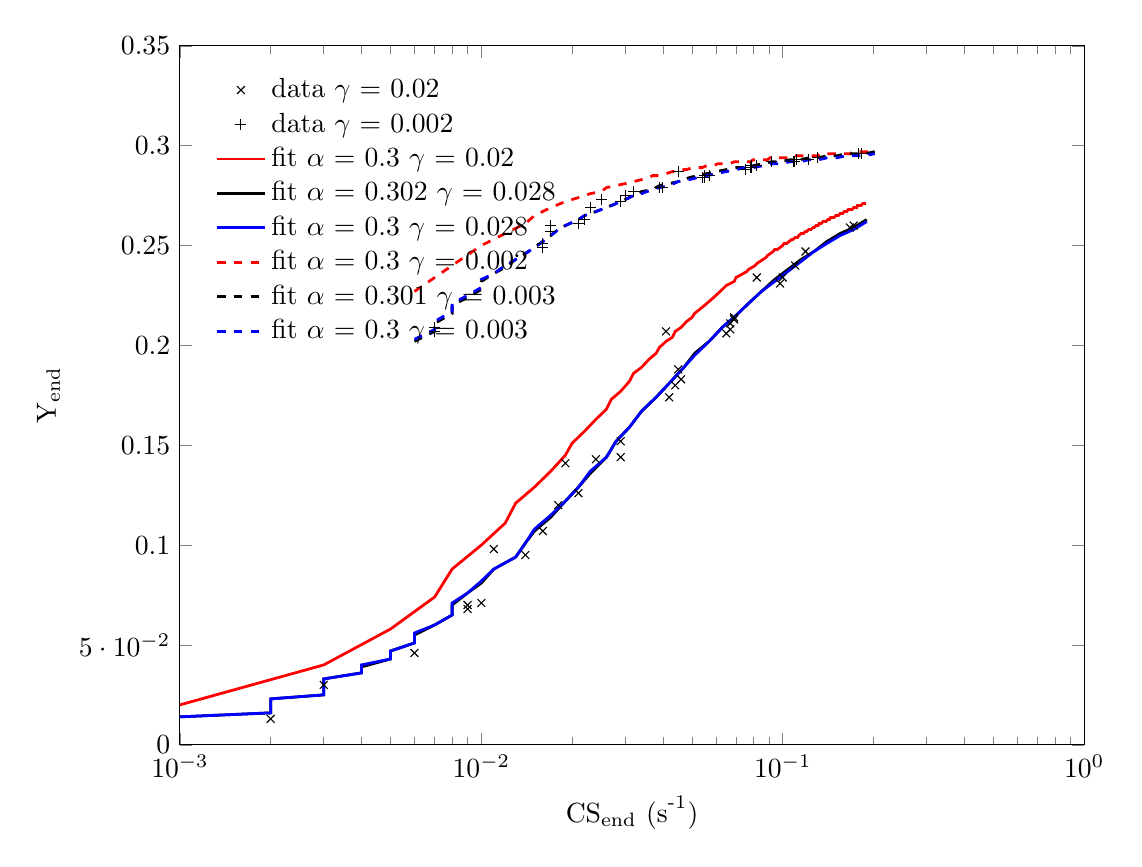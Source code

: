 % This file was created by matlab2tikz v0.3.2.
% Copyright (c) 2008--2013, Nico Schlömer <nico.schloemer@gmail.com>
% All rights reserved.
% 
% 
% 
\begin{tikzpicture}

\begin{semilogxaxis}[%
width=4.521in,
height=3.495in,
scale only axis,
xmin=0.001, xmax=1,
xminorticks=true,
xlabel={$\text{CS}_{\text{end}}\text{ (s}^{\text{-1}}\text{)}$},
ymin=0, ymax=0.35,
ylabel={$\text{Y}_{\text{end}}$},
legend style={at={(0.03,0.97)},anchor=north west,fill=none,draw=none,legend cell align=left}
]
\addplot [
color=black,
only marks,
mark=x,
mark options={solid}
]
table{
0.002 0.013
};
\addlegendentry{$\text{data }\gamma\text{ = 0.02}$};

\addplot [
color=black,
only marks,
mark=+,
mark options={solid}
]
table{
0.007 0.207
};
\addlegendentry{$\text{data }\gamma\text{ = 0.002}$};

\addplot [
color=black,
only marks,
mark=x,
mark options={solid},
forget plot
]
table{
0.009 0.07
};
\addplot [
color=black,
only marks,
mark=+,
mark options={solid},
forget plot
]
table{
0.017 0.257
};
\addplot [
color=black,
only marks,
mark=x,
mark options={solid},
forget plot
]
table{
0.016 0.107
};
\addplot [
color=black,
only marks,
mark=+,
mark options={solid},
forget plot
]
table{
0.023 0.269
};
\addplot [
color=black,
only marks,
mark=x,
mark options={solid},
forget plot
]
table{
0.024 0.143
};
\addplot [
color=black,
only marks,
mark=+,
mark options={solid},
forget plot
]
table{
0.032 0.277
};
\addplot [
color=black,
only marks,
mark=x,
mark options={solid},
forget plot
]
table{
0.006 0.046
};
\addplot [
color=black,
only marks,
mark=+,
mark options={solid},
forget plot
]
table{
0.016 0.249
};
\addplot [
color=black,
only marks,
mark=x,
mark options={solid},
forget plot
]
table{
0.029 0.144
};
\addplot [
color=black,
only marks,
mark=+,
mark options={solid},
forget plot
]
table{
0.04 0.279
};
\addplot [
color=black,
only marks,
mark=x,
mark options={solid},
forget plot
]
table{
0.046 0.183
};
\addplot [
color=black,
only marks,
mark=+,
mark options={solid},
forget plot
]
table{
0.057 0.285
};
\addplot [
color=black,
only marks,
mark=x,
mark options={solid},
forget plot
]
table{
0.069 0.214
};
\addplot [
color=black,
only marks,
mark=+,
mark options={solid},
forget plot
]
table{
0.079 0.29
};
\addplot [
color=black,
only marks,
mark=x,
mark options={solid},
forget plot
]
table{
0.01 0.071
};
\addplot [
color=black,
only marks,
mark=+,
mark options={solid},
forget plot
]
table{
0.021 0.261
};
\addplot [
color=black,
only marks,
mark=x,
mark options={solid},
forget plot
]
table{
0.042 0.174
};
\addplot [
color=black,
only marks,
mark=+,
mark options={solid},
forget plot
]
table{
0.055 0.284
};
\addplot [
color=black,
only marks,
mark=x,
mark options={solid},
forget plot
]
table{
0.067 0.208
};
\addplot [
color=black,
only marks,
mark=+,
mark options={solid},
forget plot
]
table{
0.079 0.289
};
\addplot [
color=black,
only marks,
mark=x,
mark options={solid},
forget plot
]
table{
0.1 0.234
};
\addplot [
color=black,
only marks,
mark=+,
mark options={solid},
forget plot
]
table{
0.111 0.293
};
\addplot [
color=black,
only marks,
mark=x,
mark options={solid},
forget plot
]
table{
0.018 0.12
};
\addplot [
color=black,
only marks,
mark=+,
mark options={solid},
forget plot
]
table{
0.03 0.275
};
\addplot [
color=black,
only marks,
mark=x,
mark options={solid},
forget plot
]
table{
0.069 0.213
};
\addplot [
color=black,
only marks,
mark=+,
mark options={solid},
forget plot
]
table{
0.082 0.29
};
\addplot [
color=black,
only marks,
mark=x,
mark options={solid},
forget plot
]
table{
0.11 0.24
};
\addplot [
color=black,
only marks,
mark=+,
mark options={solid},
forget plot
]
table{
0.122 0.293
};
\addplot [
color=black,
only marks,
mark=x,
mark options={solid},
forget plot
]
table{
0.167 0.259
};
\addplot [
color=black,
only marks,
mark=+,
mark options={solid},
forget plot
]
table{
0.179 0.296
};
\addplot [
color=black,
only marks,
mark=x,
mark options={solid},
forget plot
]
table{
0.003 0.03
};
\addplot [
color=black,
only marks,
mark=+,
mark options={solid},
forget plot
]
table{
0.007 0.209
};
\addplot [
color=black,
only marks,
mark=x,
mark options={solid},
forget plot
]
table{
0.009 0.068
};
\addplot [
color=black,
only marks,
mark=+,
mark options={solid},
forget plot
]
table{
0.016 0.251
};
\addplot [
color=black,
only marks,
mark=x,
mark options={solid},
forget plot
]
table{
0.014 0.095
};
\addplot [
color=black,
only marks,
mark=+,
mark options={solid},
forget plot
]
table{
0.022 0.263
};
\addplot [
color=black,
only marks,
mark=x,
mark options={solid},
forget plot
]
table{
0.021 0.126
};
\addplot [
color=black,
only marks,
mark=+,
mark options={solid},
forget plot
]
table{
0.029 0.272
};
\addplot [
color=black,
only marks,
mark=x,
mark options={solid},
forget plot
]
table{
0.011 0.098
};
\addplot [
color=black,
only marks,
mark=+,
mark options={solid},
forget plot
]
table{
0.017 0.26
};
\addplot [
color=black,
only marks,
mark=x,
mark options={solid},
forget plot
]
table{
0.029 0.152
};
\addplot [
color=black,
only marks,
mark=+,
mark options={solid},
forget plot
]
table{
0.039 0.279
};
\addplot [
color=black,
only marks,
mark=x,
mark options={solid},
forget plot
]
table{
0.044 0.18
};
\addplot [
color=black,
only marks,
mark=+,
mark options={solid},
forget plot
]
table{
0.054 0.284
};
\addplot [
color=black,
only marks,
mark=x,
mark options={solid},
forget plot
]
table{
0.065 0.206
};
\addplot [
color=black,
only marks,
mark=+,
mark options={solid},
forget plot
]
table{
0.075 0.288
};
\addplot [
color=black,
only marks,
mark=x,
mark options={solid},
forget plot
]
table{
0.019 0.141
};
\addplot [
color=black,
only marks,
mark=+,
mark options={solid},
forget plot
]
table{
0.025 0.273
};
\addplot [
color=black,
only marks,
mark=x,
mark options={solid},
forget plot
]
table{
0.045 0.188
};
\addplot [
color=black,
only marks,
mark=+,
mark options={solid},
forget plot
]
table{
0.055 0.285
};
\addplot [
color=black,
only marks,
mark=x,
mark options={solid},
forget plot
]
table{
0.067 0.211
};
\addplot [
color=black,
only marks,
mark=+,
mark options={solid},
forget plot
]
table{
0.078 0.289
};
\addplot [
color=black,
only marks,
mark=x,
mark options={solid},
forget plot
]
table{
0.098 0.231
};
\addplot [
color=black,
only marks,
mark=+,
mark options={solid},
forget plot
]
table{
0.109 0.292
};
\addplot [
color=black,
only marks,
mark=x,
mark options={solid},
forget plot
]
table{
0.041 0.207
};
\addplot [
color=black,
only marks,
mark=+,
mark options={solid},
forget plot
]
table{
0.045 0.287
};
\addplot [
color=black,
only marks,
mark=x,
mark options={solid},
forget plot
]
table{
0.082 0.234
};
\addplot [
color=black,
only marks,
mark=+,
mark options={solid},
forget plot
]
table{
0.092 0.292
};
\addplot [
color=black,
only marks,
mark=x,
mark options={solid},
forget plot
]
table{
0.119 0.247
};
\addplot [
color=black,
only marks,
mark=+,
mark options={solid},
forget plot
]
table{
0.13 0.294
};
\addplot [
color=black,
only marks,
mark=x,
mark options={solid},
forget plot
]
table{
0.172 0.26
};
\addplot [
color=black,
only marks,
mark=+,
mark options={solid},
forget plot
]
table{
0.183 0.296
};
\addplot [
color=red,
solid,
line width=1.0pt
]
table{
0.001 0.02
0.003 0.04
0.005 0.058
0.007 0.074
0.008 0.088
0.01 0.1
0.012 0.111
0.013 0.121
0.015 0.129
0.017 0.137
0.019 0.145
0.02 0.151
0.022 0.157
0.024 0.163
0.026 0.168
0.027 0.173
0.029 0.177
0.031 0.182
0.032 0.186
0.034 0.189
0.036 0.193
0.038 0.196
0.039 0.199
0.041 0.202
0.043 0.204
0.044 0.207
0.046 0.209
0.048 0.212
0.05 0.214
0.051 0.216
0.053 0.218
0.055 0.22
0.057 0.222
0.058 0.223
0.06 0.225
0.062 0.227
0.063 0.228
0.065 0.23
0.067 0.231
0.069 0.232
0.07 0.234
0.072 0.235
0.074 0.236
0.076 0.237
0.077 0.238
0.079 0.239
0.081 0.24
0.082 0.241
0.084 0.242
0.086 0.243
0.088 0.244
0.089 0.245
0.091 0.246
0.093 0.247
0.094 0.248
0.096 0.248
0.098 0.249
0.1 0.25
0.101 0.251
0.103 0.251
0.105 0.252
0.107 0.253
0.108 0.253
0.11 0.254
0.112 0.254
0.113 0.255
0.115 0.256
0.117 0.256
0.119 0.257
0.12 0.257
0.122 0.258
0.124 0.258
0.126 0.259
0.127 0.259
0.129 0.26
0.131 0.26
0.132 0.261
0.134 0.261
0.136 0.262
0.138 0.262
0.139 0.262
0.141 0.263
0.143 0.263
0.144 0.264
0.146 0.264
0.148 0.264
0.15 0.265
0.151 0.265
0.153 0.265
0.155 0.266
0.157 0.266
0.158 0.266
0.16 0.267
0.162 0.267
0.163 0.267
0.165 0.268
0.167 0.268
0.169 0.268
0.17 0.268
0.172 0.269
0.174 0.269
0.176 0.269
0.177 0.27
0.179 0.27
0.181 0.27
0.182 0.27
0.184 0.271
0.186 0.271
0.188 0.271
0.189 0.271
};
\addlegendentry{$\text{fit }\alpha\text{ = 0.3     }\gamma\text{ = 0.02}$};

\addplot [
color=black,
solid,
line width=1.0pt
]
table{
0.001 0.014
0.002 0.016
0.002 0.017
0.002 0.019
0.002 0.021
0.002 0.023
0.003 0.025
0.003 0.028
0.003 0.03
0.003 0.033
0.004 0.036
0.004 0.039
0.005 0.043
0.005 0.047
0.006 0.051
0.006 0.055
0.007 0.06
0.008 0.065
0.008 0.07
0.009 0.076
0.01 0.081
0.011 0.088
0.013 0.094
0.014 0.101
0.015 0.107
0.017 0.114
0.019 0.122
0.021 0.129
0.023 0.136
0.026 0.144
0.028 0.152
0.031 0.159
0.034 0.167
0.038 0.174
0.042 0.181
0.047 0.189
0.051 0.196
0.057 0.202
0.063 0.209
0.07 0.215
0.077 0.221
0.085 0.227
0.094 0.233
0.104 0.238
0.115 0.243
0.127 0.247
0.14 0.252
0.155 0.256
0.172 0.259
0.19 0.263
};
\addlegendentry{$\text{fit }\alpha\text{ = 0.302 }\gamma\text{ = 0.028}$};

\addplot [
color=blue,
solid,
line width=1.0pt
]
table{
0.001 0.014
0.002 0.016
0.002 0.017
0.002 0.019
0.002 0.021
0.002 0.023
0.003 0.025
0.003 0.028
0.003 0.03
0.003 0.033
0.004 0.036
0.004 0.04
0.005 0.043
0.005 0.047
0.006 0.051
0.006 0.056
0.007 0.06
0.008 0.065
0.008 0.071
0.009 0.076
0.01 0.082
0.011 0.088
0.013 0.094
0.014 0.101
0.015 0.108
0.017 0.115
0.019 0.122
0.021 0.129
0.023 0.137
0.026 0.144
0.028 0.152
0.031 0.159
0.034 0.167
0.038 0.174
0.042 0.181
0.047 0.189
0.051 0.195
0.057 0.202
0.063 0.209
0.07 0.215
0.077 0.221
0.085 0.227
0.094 0.232
0.104 0.237
0.115 0.242
0.127 0.247
0.14 0.251
0.155 0.255
0.172 0.258
0.19 0.262
};
\addlegendentry{$\text{fit }\alpha\text{ =      0.3 }\gamma\text{ = 0.028}$};

\addplot [
color=red,
dashed,
line width=1.0pt
]
table{
0.006 0.227
0.008 0.24
0.01 0.25
0.012 0.256
0.014 0.261
0.015 0.265
0.017 0.269
0.019 0.272
0.021 0.274
0.023 0.276
0.025 0.277
0.026 0.279
0.028 0.28
0.03 0.281
0.032 0.282
0.034 0.283
0.036 0.284
0.037 0.285
0.039 0.285
0.041 0.286
0.043 0.287
0.045 0.287
0.047 0.288
0.048 0.288
0.05 0.289
0.052 0.289
0.054 0.289
0.056 0.29
0.058 0.29
0.059 0.29
0.061 0.291
0.063 0.291
0.065 0.291
0.067 0.291
0.069 0.292
0.07 0.292
0.072 0.292
0.074 0.292
0.076 0.292
0.078 0.292
0.08 0.293
0.081 0.293
0.083 0.293
0.085 0.293
0.087 0.293
0.089 0.293
0.091 0.294
0.092 0.294
0.094 0.294
0.096 0.294
0.098 0.294
0.1 0.294
0.102 0.294
0.103 0.294
0.105 0.294
0.107 0.295
0.109 0.295
0.111 0.295
0.113 0.295
0.114 0.295
0.116 0.295
0.118 0.295
0.12 0.295
0.122 0.295
0.124 0.295
0.125 0.295
0.127 0.295
0.129 0.295
0.131 0.295
0.133 0.296
0.135 0.296
0.136 0.296
0.138 0.296
0.14 0.296
0.142 0.296
0.144 0.296
0.146 0.296
0.147 0.296
0.149 0.296
0.151 0.296
0.153 0.296
0.155 0.296
0.157 0.296
0.159 0.296
0.16 0.296
0.162 0.296
0.164 0.296
0.166 0.296
0.168 0.296
0.17 0.297
0.171 0.297
0.173 0.297
0.175 0.297
0.177 0.297
0.179 0.297
0.181 0.297
0.182 0.297
0.184 0.297
0.186 0.297
0.188 0.297
0.19 0.297
0.192 0.297
0.193 0.297
0.195 0.297
0.197 0.297
0.199 0.297
0.201 0.297
};
\addlegendentry{$\text{fit }\alpha\text{ = 0.3     }\gamma\text{ = 0.002}$};

\addplot [
color=black,
dashed,
line width=1.0pt
]
table{
0.006 0.202
0.007 0.207
0.007 0.211
0.008 0.216
0.008 0.22
0.009 0.224
0.01 0.228
0.01 0.232
0.011 0.236
0.012 0.239
0.013 0.243
0.014 0.246
0.015 0.249
0.016 0.252
0.017 0.255
0.018 0.258
0.019 0.26
0.021 0.263
0.022 0.265
0.024 0.267
0.026 0.269
0.028 0.271
0.03 0.273
0.032 0.275
0.034 0.277
0.037 0.278
0.039 0.28
0.042 0.281
0.045 0.282
0.049 0.284
0.052 0.285
0.056 0.286
0.06 0.287
0.065 0.288
0.07 0.289
0.075 0.289
0.08 0.29
0.086 0.291
0.092 0.292
0.099 0.292
0.106 0.293
0.114 0.293
0.123 0.294
0.132 0.294
0.141 0.295
0.152 0.295
0.163 0.296
0.175 0.296
0.188 0.296
0.202 0.297
};
\addlegendentry{$\text{fit }\alpha\text{ = 0.301 }\gamma\text{ = 0.003}$};

\addplot [
color=blue,
dashed,
line width=1.0pt
]
table{
0.006 0.203
0.007 0.208
0.007 0.212
0.008 0.217
0.008 0.221
0.009 0.225
0.01 0.229
0.01 0.233
0.011 0.236
0.012 0.24
0.013 0.243
0.014 0.246
0.015 0.249
0.016 0.252
0.017 0.255
0.018 0.258
0.019 0.26
0.021 0.263
0.022 0.265
0.024 0.267
0.026 0.269
0.028 0.271
0.03 0.273
0.032 0.275
0.034 0.276
0.037 0.278
0.039 0.279
0.042 0.28
0.045 0.282
0.049 0.283
0.052 0.284
0.056 0.285
0.06 0.286
0.065 0.287
0.07 0.288
0.075 0.289
0.08 0.289
0.086 0.29
0.092 0.291
0.099 0.291
0.106 0.292
0.114 0.292
0.123 0.293
0.132 0.293
0.141 0.294
0.152 0.294
0.163 0.295
0.175 0.295
0.188 0.295
0.202 0.296
};
\addlegendentry{$\text{fit }\alpha\text{ =      0.3 }\gamma\text{ = 0.003}$};

\end{semilogxaxis}
\end{tikzpicture}%